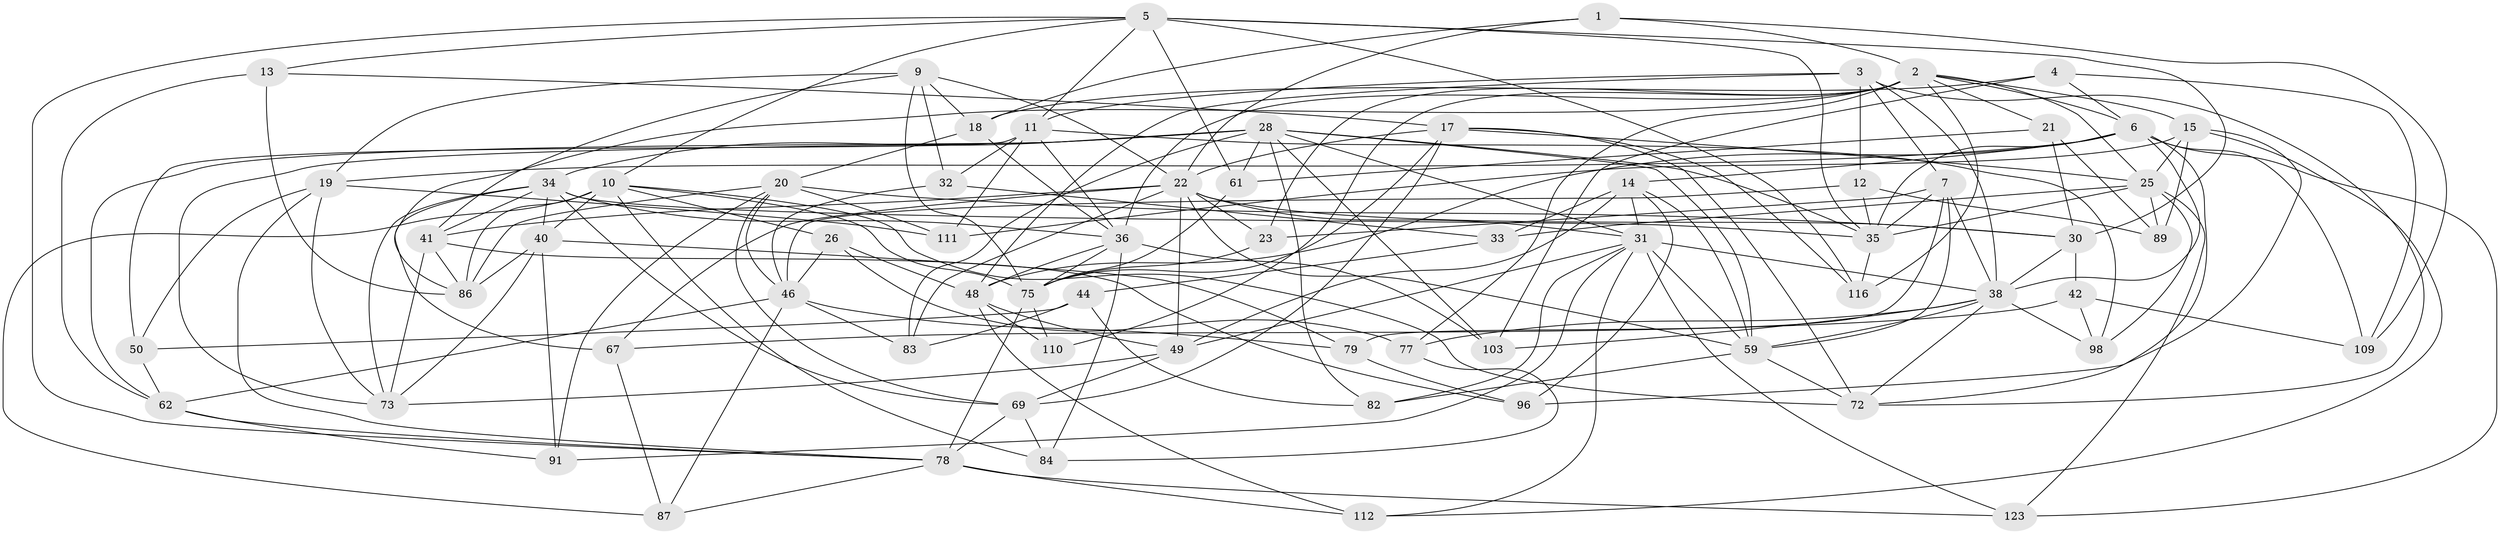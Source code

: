 // original degree distribution, {4: 1.0}
// Generated by graph-tools (version 1.1) at 2025/20/03/04/25 18:20:56]
// undirected, 67 vertices, 194 edges
graph export_dot {
graph [start="1"]
  node [color=gray90,style=filled];
  1;
  2 [super="+53+54+76"];
  3 [super="+99"];
  4;
  5 [super="+117+37"];
  6 [super="+56+8"];
  7 [super="+45"];
  9 [super="+125"];
  10 [super="+29+94"];
  11 [super="+90+16"];
  12;
  13;
  14 [super="+95"];
  15 [super="+133"];
  17 [super="+70+71"];
  18 [super="+74"];
  19 [super="+24"];
  20 [super="+27+65"];
  21;
  22 [super="+92+126+105"];
  23;
  25 [super="+55+43"];
  26;
  28 [super="+107+81"];
  30 [super="+66"];
  31 [super="+47"];
  32;
  33;
  34 [super="+124+57"];
  35 [super="+106+39"];
  36 [super="+119+104+118"];
  38 [super="+129+114+64"];
  40 [super="+68"];
  41 [super="+58"];
  42;
  44;
  46 [super="+52"];
  48 [super="+51"];
  49 [super="+93"];
  50;
  59 [super="+63"];
  61;
  62 [super="+85"];
  67;
  69 [super="+130"];
  72 [super="+88"];
  73 [super="+127"];
  75 [super="+122"];
  77;
  78 [super="+80+113"];
  79;
  82;
  83;
  84;
  86 [super="+108"];
  87;
  89;
  91;
  96;
  98;
  103;
  109;
  110;
  111;
  112;
  116;
  123;
  1 -- 18;
  1 -- 109;
  1 -- 22;
  1 -- 2;
  2 -- 25;
  2 -- 15;
  2 -- 116;
  2 -- 23;
  2 -- 86;
  2 -- 6;
  2 -- 36 [weight=2];
  2 -- 77;
  2 -- 21;
  2 -- 110;
  3 -- 7;
  3 -- 11;
  3 -- 72;
  3 -- 12;
  3 -- 38;
  3 -- 48;
  4 -- 103;
  4 -- 109;
  4 -- 18;
  4 -- 6;
  5 -- 61;
  5 -- 30;
  5 -- 10;
  5 -- 78;
  5 -- 35;
  5 -- 13;
  5 -- 11;
  5 -- 116;
  6 -- 109;
  6 -- 48;
  6 -- 72;
  6 -- 19;
  6 -- 35;
  6 -- 38;
  6 -- 123;
  6 -- 14;
  7 -- 38;
  7 -- 35;
  7 -- 79;
  7 -- 23;
  7 -- 59;
  9 -- 41;
  9 -- 22;
  9 -- 32;
  9 -- 18;
  9 -- 19;
  9 -- 75;
  10 -- 75;
  10 -- 84;
  10 -- 87;
  10 -- 72;
  10 -- 26;
  10 -- 86;
  10 -- 40;
  11 -- 36 [weight=2];
  11 -- 50;
  11 -- 98;
  11 -- 111;
  11 -- 32;
  12 -- 46;
  12 -- 89;
  12 -- 35;
  13 -- 17;
  13 -- 86;
  13 -- 62;
  14 -- 33;
  14 -- 59;
  14 -- 96;
  14 -- 49;
  14 -- 31;
  15 -- 111;
  15 -- 89;
  15 -- 112;
  15 -- 96;
  15 -- 25;
  17 -- 69;
  17 -- 22 [weight=2];
  17 -- 25;
  17 -- 72;
  17 -- 75;
  17 -- 116;
  18 -- 20 [weight=2];
  18 -- 36;
  19 -- 50;
  19 -- 73;
  19 -- 111;
  19 -- 78;
  20 -- 111;
  20 -- 86;
  20 -- 46;
  20 -- 91;
  20 -- 69;
  20 -- 30;
  21 -- 61;
  21 -- 89;
  21 -- 30;
  22 -- 67;
  22 -- 49;
  22 -- 59;
  22 -- 23;
  22 -- 41;
  22 -- 83;
  22 -- 30;
  22 -- 31;
  23 -- 75;
  25 -- 35;
  25 -- 98;
  25 -- 89;
  25 -- 123;
  25 -- 33;
  26 -- 77;
  26 -- 48;
  26 -- 46;
  28 -- 35;
  28 -- 82;
  28 -- 73;
  28 -- 34;
  28 -- 62;
  28 -- 83;
  28 -- 103;
  28 -- 59;
  28 -- 61;
  28 -- 31;
  30 -- 42;
  30 -- 38;
  31 -- 82;
  31 -- 91;
  31 -- 38;
  31 -- 123;
  31 -- 112;
  31 -- 49;
  31 -- 59;
  32 -- 33;
  32 -- 46;
  33 -- 44;
  34 -- 40;
  34 -- 69;
  34 -- 73;
  34 -- 67;
  34 -- 35;
  34 -- 41;
  34 -- 36;
  35 -- 116;
  36 -- 84;
  36 -- 103;
  36 -- 48;
  36 -- 75;
  38 -- 98;
  38 -- 77;
  38 -- 103;
  38 -- 72;
  38 -- 59;
  40 -- 91;
  40 -- 86;
  40 -- 73;
  40 -- 79;
  41 -- 96;
  41 -- 73;
  41 -- 86;
  42 -- 109;
  42 -- 98;
  42 -- 67;
  44 -- 83;
  44 -- 50;
  44 -- 82;
  46 -- 62;
  46 -- 83;
  46 -- 87;
  46 -- 79;
  48 -- 112;
  48 -- 110 [weight=2];
  48 -- 49;
  49 -- 73;
  49 -- 69;
  50 -- 62;
  59 -- 82;
  59 -- 72;
  61 -- 75;
  62 -- 78;
  62 -- 91;
  67 -- 87;
  69 -- 84;
  69 -- 78;
  75 -- 110;
  75 -- 78;
  77 -- 84;
  78 -- 112;
  78 -- 87;
  78 -- 123;
  79 -- 96;
}
